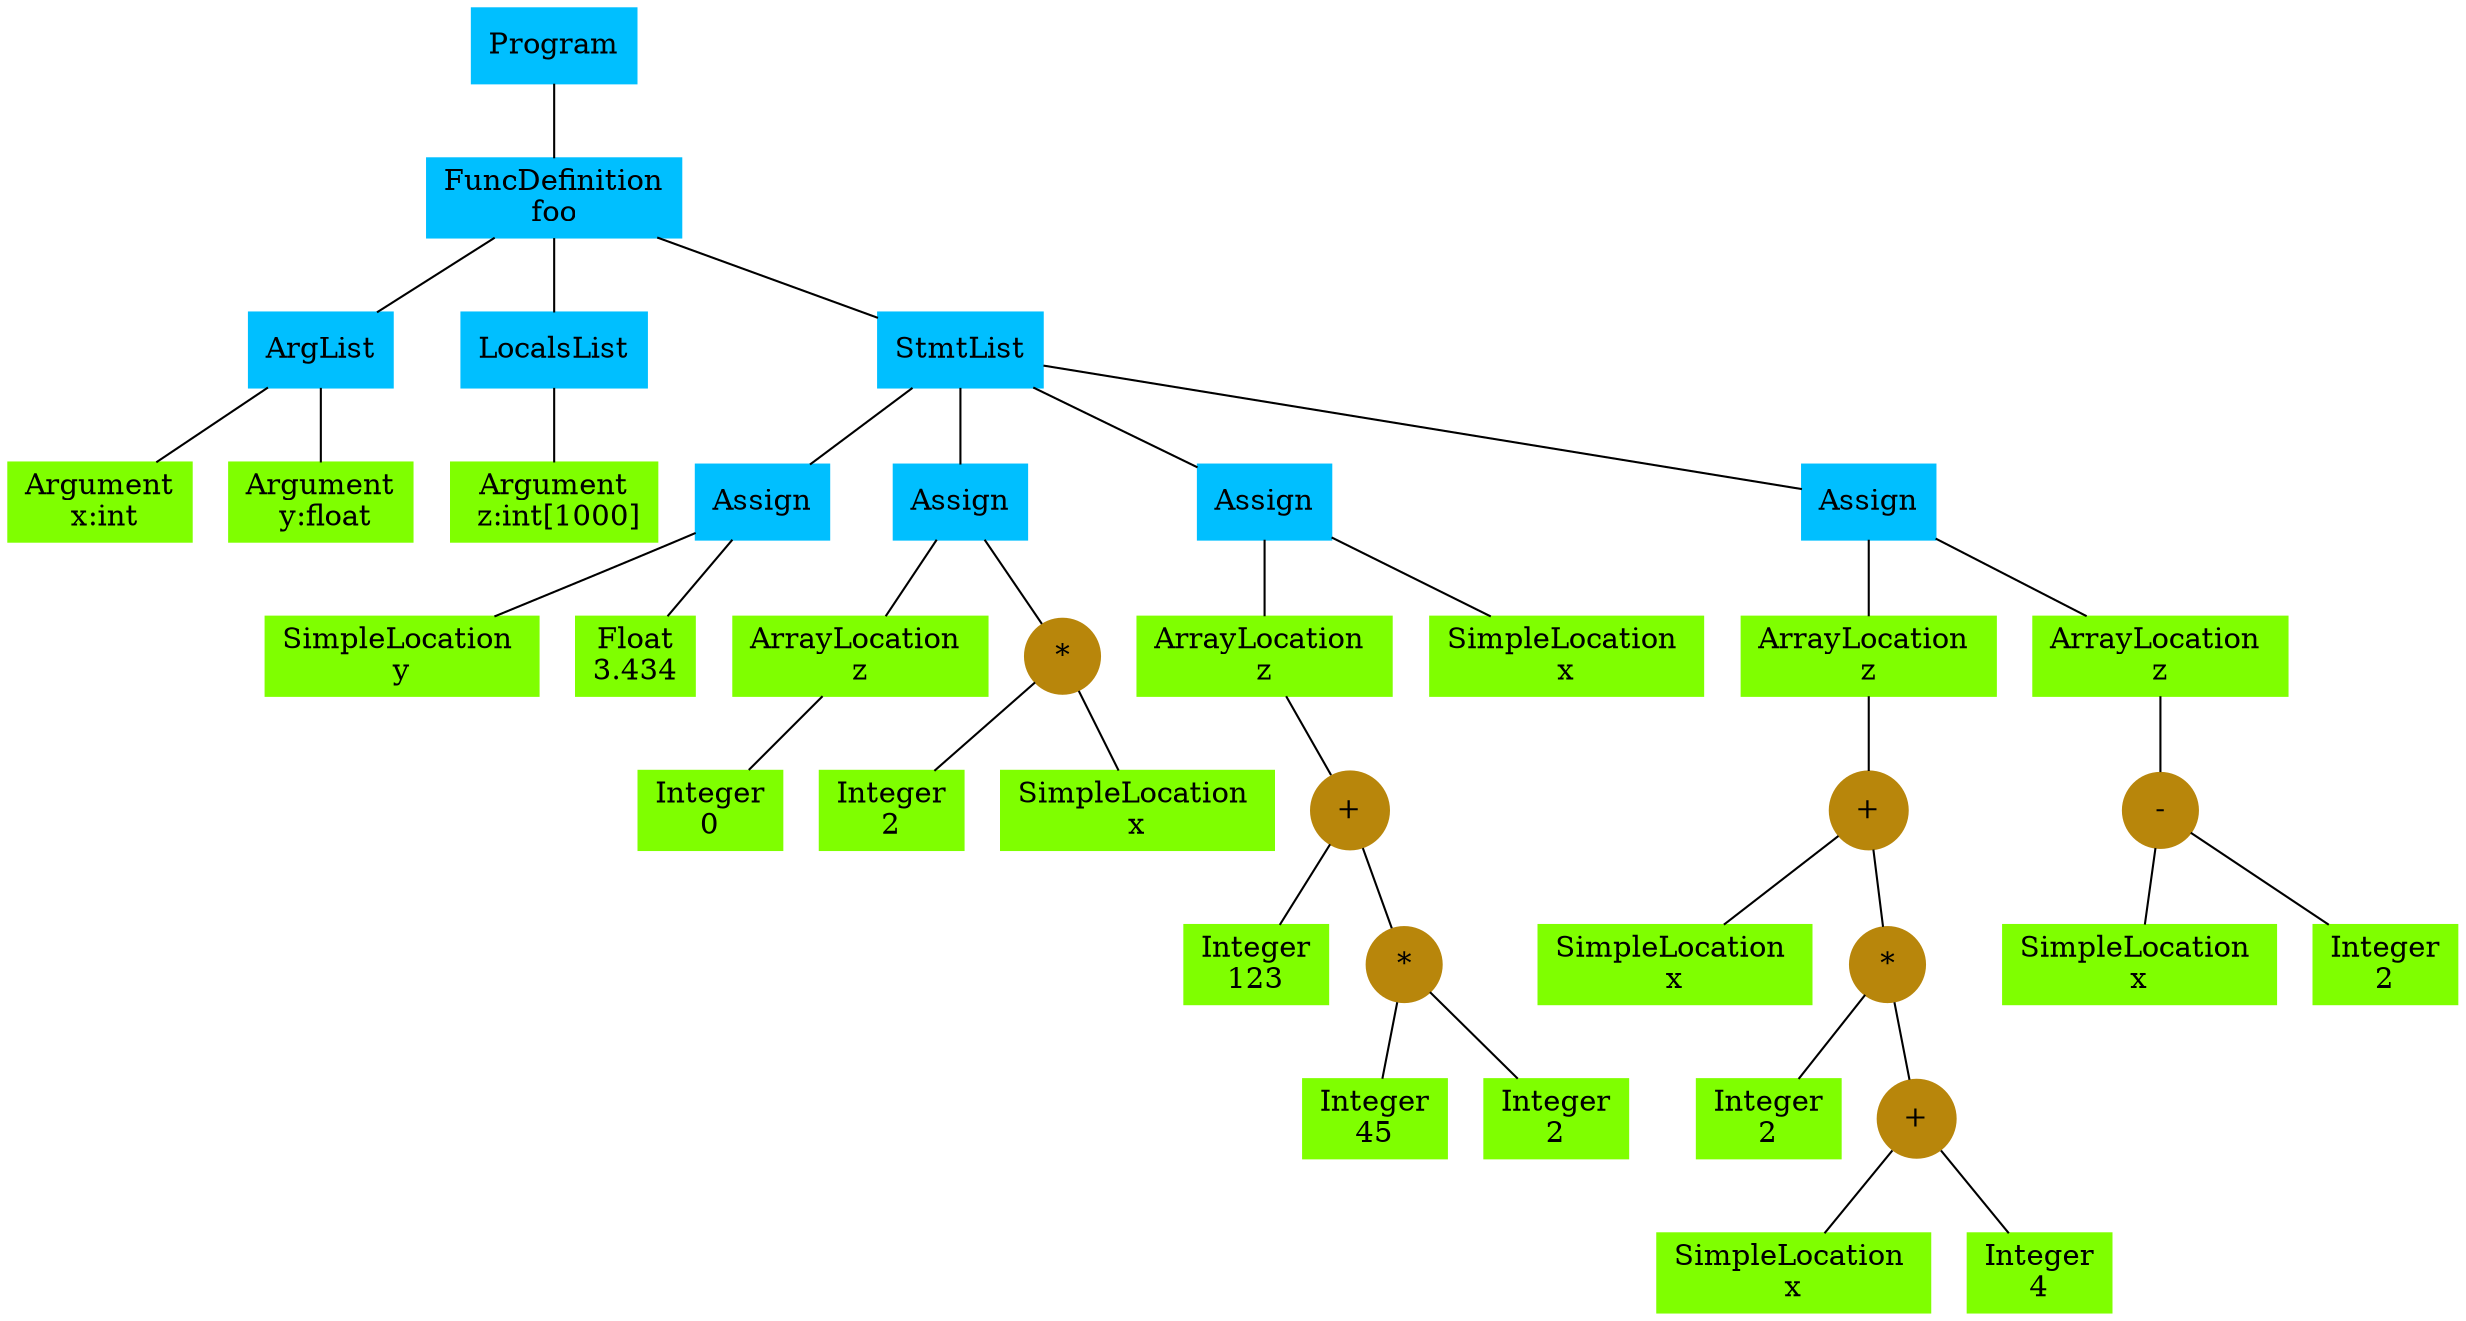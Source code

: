 digraph AST {
	node [color=deepskyblue shape=box style=filled]
	edge [arrowhead=none]
	n1 [label=Program]
	n2 [label="FuncDefinition
foo"]
	n3 [label=ArgList]
	n4 [label="Argument
 x:int" color=chartreuse]
	n3 -> n4
	n5 [label="Argument
 y:float" color=chartreuse]
	n3 -> n5
	n2 -> n3
	n6 [label=LocalsList]
	n7 [label="Argument
 z:int[1000]" color=chartreuse]
	n6 -> n7
	n2 -> n6
	n8 [label=StmtList]
	n9 [label=Assign]
	n10 [label="SimpleLocation 
y" color=chartreuse]
	n9 -> n10
	n11 [label="Float
3.434" color=chartreuse]
	n9 -> n11
	n8 -> n9
	n12 [label=Assign]
	n13 [label="ArrayLocation 
z" color=chartreuse]
	n14 [label="Integer
0" color=chartreuse]
	n13 -> n14
	n12 -> n13
	n15 [label="*" color=darkgoldenrod shape=circle]
	n16 [label="Integer
2" color=chartreuse]
	n15 -> n16
	n17 [label="SimpleLocation 
x" color=chartreuse]
	n15 -> n17
	n12 -> n15
	n8 -> n12
	n18 [label=Assign]
	n19 [label="ArrayLocation 
z" color=chartreuse]
	n20 [label="+" color=darkgoldenrod shape=circle]
	n21 [label="Integer
123" color=chartreuse]
	n20 -> n21
	n22 [label="*" color=darkgoldenrod shape=circle]
	n23 [label="Integer
45" color=chartreuse]
	n22 -> n23
	n24 [label="Integer
2" color=chartreuse]
	n22 -> n24
	n20 -> n22
	n19 -> n20
	n18 -> n19
	n25 [label="SimpleLocation 
x" color=chartreuse]
	n18 -> n25
	n8 -> n18
	n26 [label=Assign]
	n27 [label="ArrayLocation 
z" color=chartreuse]
	n28 [label="+" color=darkgoldenrod shape=circle]
	n29 [label="SimpleLocation 
x" color=chartreuse]
	n28 -> n29
	n30 [label="*" color=darkgoldenrod shape=circle]
	n31 [label="Integer
2" color=chartreuse]
	n30 -> n31
	n32 [label="+" color=darkgoldenrod shape=circle]
	n33 [label="SimpleLocation 
x" color=chartreuse]
	n32 -> n33
	n34 [label="Integer
4" color=chartreuse]
	n32 -> n34
	n30 -> n32
	n28 -> n30
	n27 -> n28
	n26 -> n27
	n35 [label="ArrayLocation 
z" color=chartreuse]
	n36 [label="-" color=darkgoldenrod shape=circle]
	n37 [label="SimpleLocation 
x" color=chartreuse]
	n36 -> n37
	n38 [label="Integer
2" color=chartreuse]
	n36 -> n38
	n35 -> n36
	n26 -> n35
	n8 -> n26
	n2 -> n8
	n1 -> n2
}

